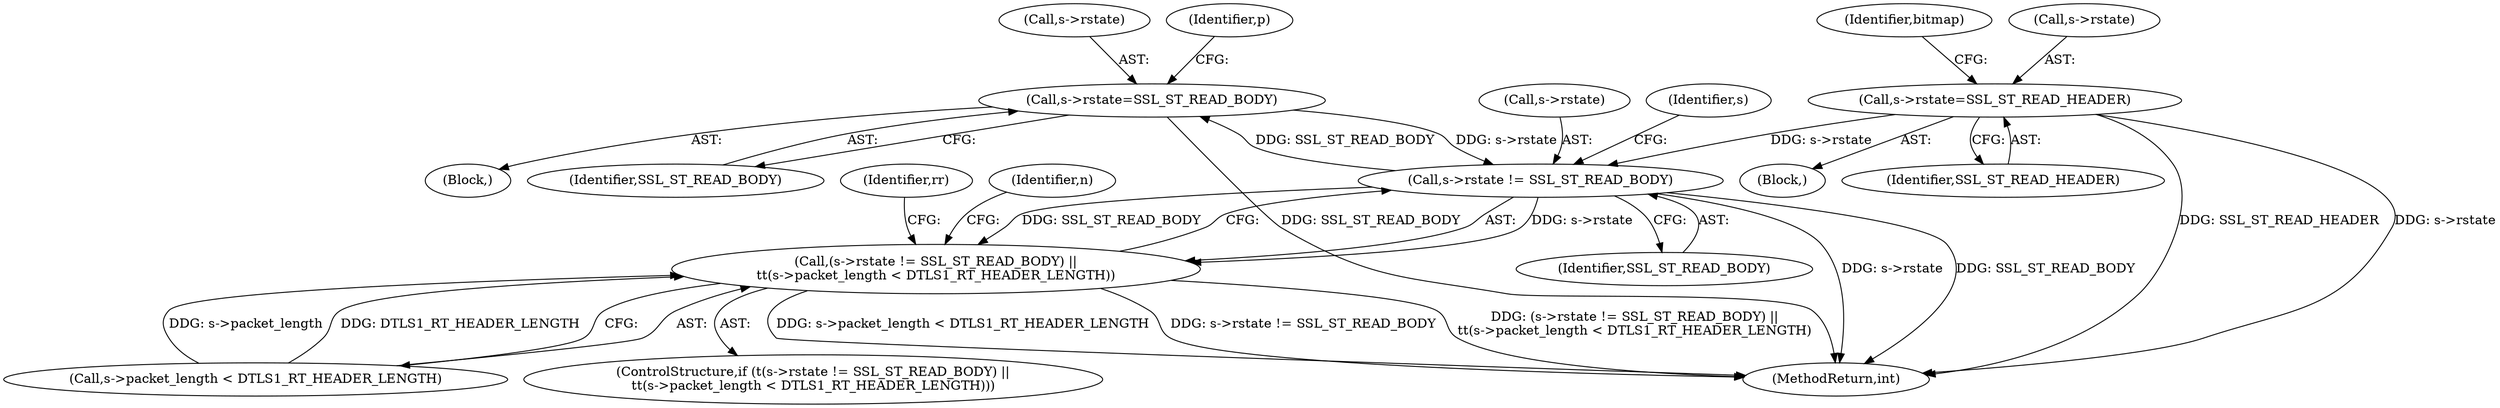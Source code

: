 digraph "0_openssl_103b171d8fc282ef435f8de9afbf7782e312961f_0@pointer" {
"1000206" [label="(Call,s->rstate=SSL_ST_READ_BODY)"];
"1000163" [label="(Call,s->rstate != SSL_ST_READ_BODY)"];
"1000206" [label="(Call,s->rstate=SSL_ST_READ_BODY)"];
"1000381" [label="(Call,s->rstate=SSL_ST_READ_HEADER)"];
"1000162" [label="(Call,(s->rstate != SSL_ST_READ_BODY) ||\n\t\t(s->packet_length < DTLS1_RT_HEADER_LENGTH))"];
"1000381" [label="(Call,s->rstate=SSL_ST_READ_HEADER)"];
"1000206" [label="(Call,s->rstate=SSL_ST_READ_BODY)"];
"1000387" [label="(Identifier,bitmap)"];
"1000207" [label="(Call,s->rstate)"];
"1000170" [label="(Identifier,s)"];
"1000132" [label="(Block,)"];
"1000524" [label="(MethodReturn,int)"];
"1000173" [label="(Block,)"];
"1000210" [label="(Identifier,SSL_ST_READ_BODY)"];
"1000162" [label="(Call,(s->rstate != SSL_ST_READ_BODY) ||\n\t\t(s->packet_length < DTLS1_RT_HEADER_LENGTH))"];
"1000385" [label="(Identifier,SSL_ST_READ_HEADER)"];
"1000382" [label="(Call,s->rstate)"];
"1000168" [label="(Call,s->packet_length < DTLS1_RT_HEADER_LENGTH)"];
"1000175" [label="(Identifier,n)"];
"1000163" [label="(Call,s->rstate != SSL_ST_READ_BODY)"];
"1000161" [label="(ControlStructure,if (\t(s->rstate != SSL_ST_READ_BODY) ||\n\t\t(s->packet_length < DTLS1_RT_HEADER_LENGTH)))"];
"1000164" [label="(Call,s->rstate)"];
"1000345" [label="(Identifier,rr)"];
"1000212" [label="(Identifier,p)"];
"1000167" [label="(Identifier,SSL_ST_READ_BODY)"];
"1000206" -> "1000173"  [label="AST: "];
"1000206" -> "1000210"  [label="CFG: "];
"1000207" -> "1000206"  [label="AST: "];
"1000210" -> "1000206"  [label="AST: "];
"1000212" -> "1000206"  [label="CFG: "];
"1000206" -> "1000524"  [label="DDG: SSL_ST_READ_BODY"];
"1000206" -> "1000163"  [label="DDG: s->rstate"];
"1000163" -> "1000206"  [label="DDG: SSL_ST_READ_BODY"];
"1000163" -> "1000162"  [label="AST: "];
"1000163" -> "1000167"  [label="CFG: "];
"1000164" -> "1000163"  [label="AST: "];
"1000167" -> "1000163"  [label="AST: "];
"1000170" -> "1000163"  [label="CFG: "];
"1000162" -> "1000163"  [label="CFG: "];
"1000163" -> "1000524"  [label="DDG: s->rstate"];
"1000163" -> "1000524"  [label="DDG: SSL_ST_READ_BODY"];
"1000163" -> "1000162"  [label="DDG: s->rstate"];
"1000163" -> "1000162"  [label="DDG: SSL_ST_READ_BODY"];
"1000381" -> "1000163"  [label="DDG: s->rstate"];
"1000381" -> "1000132"  [label="AST: "];
"1000381" -> "1000385"  [label="CFG: "];
"1000382" -> "1000381"  [label="AST: "];
"1000385" -> "1000381"  [label="AST: "];
"1000387" -> "1000381"  [label="CFG: "];
"1000381" -> "1000524"  [label="DDG: s->rstate"];
"1000381" -> "1000524"  [label="DDG: SSL_ST_READ_HEADER"];
"1000162" -> "1000161"  [label="AST: "];
"1000162" -> "1000168"  [label="CFG: "];
"1000168" -> "1000162"  [label="AST: "];
"1000175" -> "1000162"  [label="CFG: "];
"1000345" -> "1000162"  [label="CFG: "];
"1000162" -> "1000524"  [label="DDG: s->packet_length < DTLS1_RT_HEADER_LENGTH"];
"1000162" -> "1000524"  [label="DDG: s->rstate != SSL_ST_READ_BODY"];
"1000162" -> "1000524"  [label="DDG: (s->rstate != SSL_ST_READ_BODY) ||\n\t\t(s->packet_length < DTLS1_RT_HEADER_LENGTH)"];
"1000168" -> "1000162"  [label="DDG: s->packet_length"];
"1000168" -> "1000162"  [label="DDG: DTLS1_RT_HEADER_LENGTH"];
}

